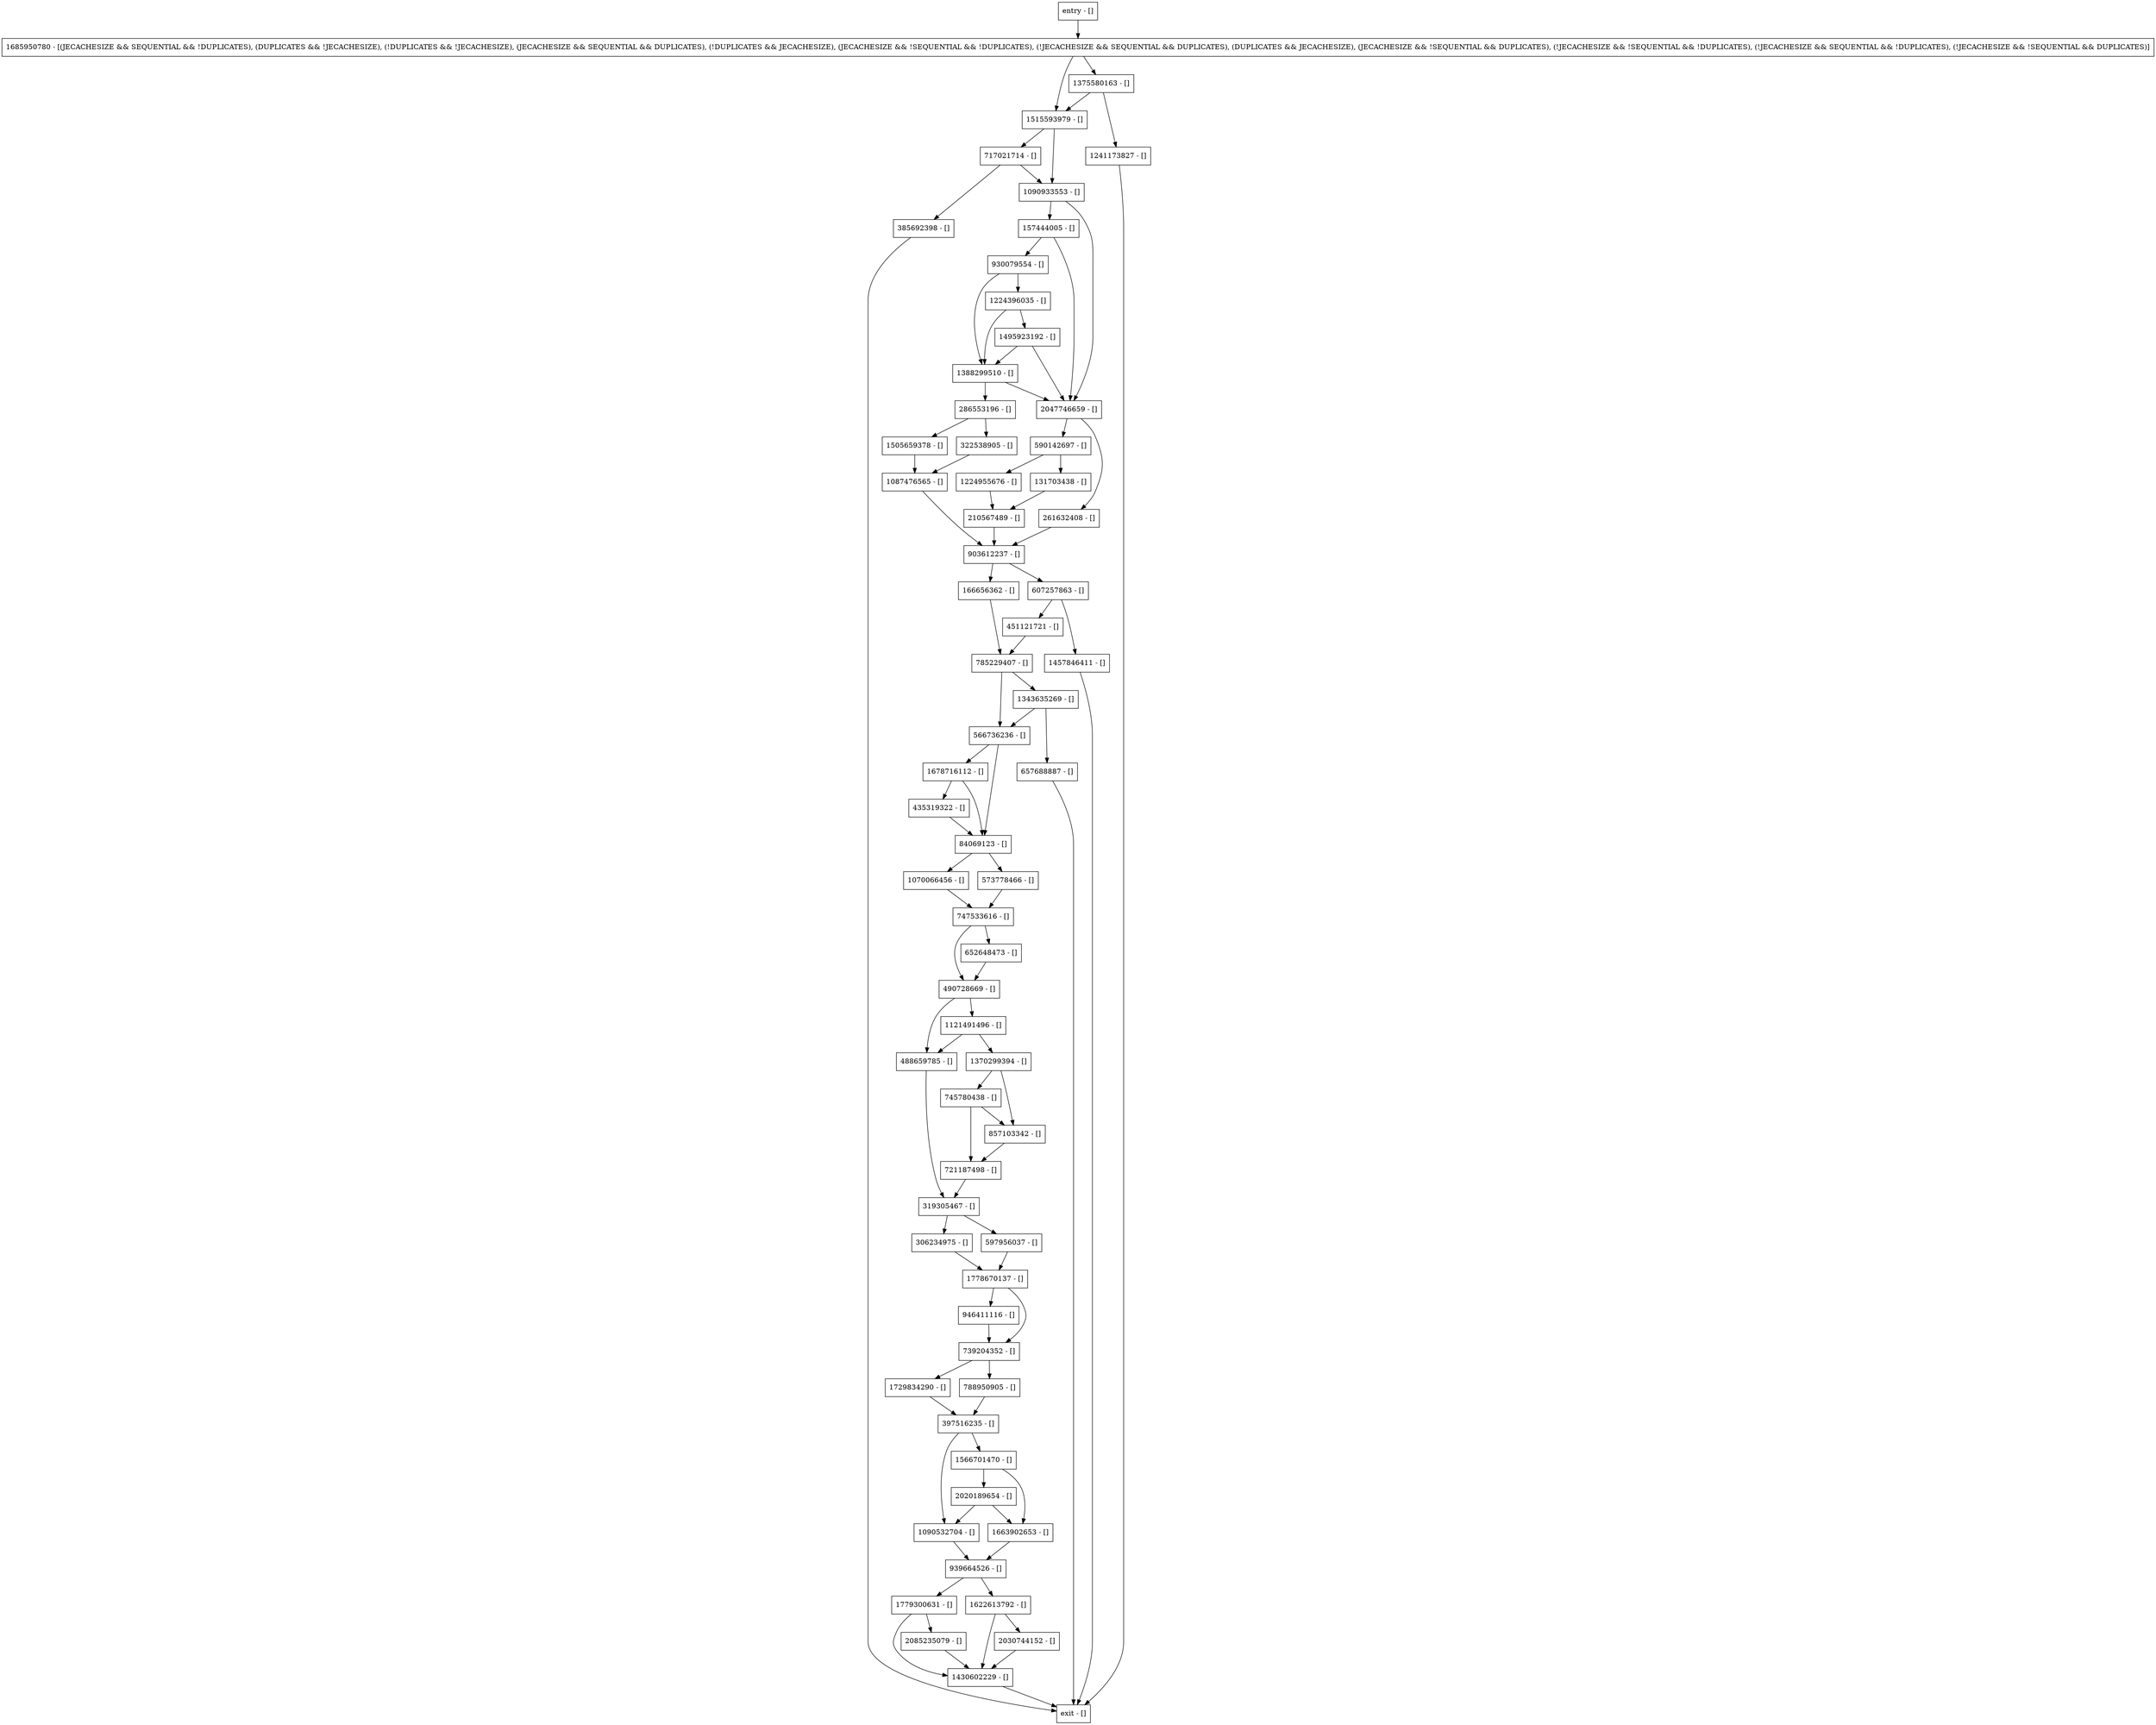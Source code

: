 digraph updateRecordInternal {
node [shape=record];
597956037 [label="597956037 - []"];
652648473 [label="652648473 - []"];
157444005 [label="157444005 - []"];
1224396035 [label="1224396035 - []"];
566736236 [label="566736236 - []"];
1121491496 [label="1121491496 - []"];
435319322 [label="435319322 - []"];
1495923192 [label="1495923192 - []"];
1457846411 [label="1457846411 - []"];
2030744152 [label="2030744152 - []"];
1685950780 [label="1685950780 - [(JECACHESIZE && SEQUENTIAL && !DUPLICATES), (DUPLICATES && !JECACHESIZE), (!DUPLICATES && !JECACHESIZE), (JECACHESIZE && SEQUENTIAL && DUPLICATES), (!DUPLICATES && JECACHESIZE), (JECACHESIZE && !SEQUENTIAL && !DUPLICATES), (!JECACHESIZE && SEQUENTIAL && DUPLICATES), (DUPLICATES && JECACHESIZE), (JECACHESIZE && !SEQUENTIAL && DUPLICATES), (!JECACHESIZE && !SEQUENTIAL && !DUPLICATES), (!JECACHESIZE && SEQUENTIAL && !DUPLICATES), (!JECACHESIZE && !SEQUENTIAL && DUPLICATES)]"];
721187498 [label="721187498 - []"];
1090532704 [label="1090532704 - []"];
1241173827 [label="1241173827 - []"];
903612237 [label="903612237 - []"];
590142697 [label="590142697 - []"];
319305467 [label="319305467 - []"];
1515593979 [label="1515593979 - []"];
1566701470 [label="1566701470 - []"];
2085235079 [label="2085235079 - []"];
717021714 [label="717021714 - []"];
857103342 [label="857103342 - []"];
entry [label="entry - []"];
exit [label="exit - []"];
322538905 [label="322538905 - []"];
306234975 [label="306234975 - []"];
788950905 [label="788950905 - []"];
166656362 [label="166656362 - []"];
385692398 [label="385692398 - []"];
488659785 [label="488659785 - []"];
2020189654 [label="2020189654 - []"];
657688887 [label="657688887 - []"];
1663902653 [label="1663902653 - []"];
573778466 [label="573778466 - []"];
1729834290 [label="1729834290 - []"];
1090933553 [label="1090933553 - []"];
1224955676 [label="1224955676 - []"];
490728669 [label="490728669 - []"];
261632408 [label="261632408 - []"];
739204352 [label="739204352 - []"];
930079554 [label="930079554 - []"];
84069123 [label="84069123 - []"];
785229407 [label="785229407 - []"];
1430602229 [label="1430602229 - []"];
451121721 [label="451121721 - []"];
1678716112 [label="1678716112 - []"];
747533616 [label="747533616 - []"];
1779300631 [label="1779300631 - []"];
745780438 [label="745780438 - []"];
1505659378 [label="1505659378 - []"];
1343635269 [label="1343635269 - []"];
1087476565 [label="1087476565 - []"];
286553196 [label="286553196 - []"];
607257863 [label="607257863 - []"];
1778670137 [label="1778670137 - []"];
946411116 [label="946411116 - []"];
2047746659 [label="2047746659 - []"];
131703438 [label="131703438 - []"];
397516235 [label="397516235 - []"];
210567489 [label="210567489 - []"];
939664526 [label="939664526 - []"];
1070066456 [label="1070066456 - []"];
1375580163 [label="1375580163 - []"];
1388299510 [label="1388299510 - []"];
1370299394 [label="1370299394 - []"];
1622613792 [label="1622613792 - []"];
entry;
exit;
597956037 -> 1778670137;
652648473 -> 490728669;
157444005 -> 2047746659;
157444005 -> 930079554;
1224396035 -> 1495923192;
1224396035 -> 1388299510;
566736236 -> 84069123;
566736236 -> 1678716112;
1121491496 -> 1370299394;
1121491496 -> 488659785;
435319322 -> 84069123;
1495923192 -> 2047746659;
1495923192 -> 1388299510;
1457846411 -> exit;
2030744152 -> 1430602229;
1685950780 -> 1375580163;
1685950780 -> 1515593979;
721187498 -> 319305467;
1090532704 -> 939664526;
1241173827 -> exit;
903612237 -> 166656362;
903612237 -> 607257863;
590142697 -> 131703438;
590142697 -> 1224955676;
319305467 -> 597956037;
319305467 -> 306234975;
1515593979 -> 1090933553;
1515593979 -> 717021714;
1566701470 -> 1663902653;
1566701470 -> 2020189654;
2085235079 -> 1430602229;
717021714 -> 1090933553;
717021714 -> 385692398;
857103342 -> 721187498;
entry -> 1685950780;
322538905 -> 1087476565;
306234975 -> 1778670137;
788950905 -> 397516235;
166656362 -> 785229407;
385692398 -> exit;
488659785 -> 319305467;
2020189654 -> 1663902653;
2020189654 -> 1090532704;
657688887 -> exit;
1663902653 -> 939664526;
573778466 -> 747533616;
1729834290 -> 397516235;
1090933553 -> 2047746659;
1090933553 -> 157444005;
1224955676 -> 210567489;
490728669 -> 488659785;
490728669 -> 1121491496;
261632408 -> 903612237;
739204352 -> 788950905;
739204352 -> 1729834290;
930079554 -> 1224396035;
930079554 -> 1388299510;
84069123 -> 1070066456;
84069123 -> 573778466;
785229407 -> 1343635269;
785229407 -> 566736236;
1430602229 -> exit;
451121721 -> 785229407;
1678716112 -> 84069123;
1678716112 -> 435319322;
747533616 -> 652648473;
747533616 -> 490728669;
1779300631 -> 2085235079;
1779300631 -> 1430602229;
745780438 -> 857103342;
745780438 -> 721187498;
1505659378 -> 1087476565;
1343635269 -> 657688887;
1343635269 -> 566736236;
1087476565 -> 903612237;
286553196 -> 1505659378;
286553196 -> 322538905;
607257863 -> 1457846411;
607257863 -> 451121721;
1778670137 -> 946411116;
1778670137 -> 739204352;
946411116 -> 739204352;
2047746659 -> 590142697;
2047746659 -> 261632408;
131703438 -> 210567489;
397516235 -> 1090532704;
397516235 -> 1566701470;
210567489 -> 903612237;
939664526 -> 1779300631;
939664526 -> 1622613792;
1070066456 -> 747533616;
1375580163 -> 1241173827;
1375580163 -> 1515593979;
1388299510 -> 2047746659;
1388299510 -> 286553196;
1370299394 -> 857103342;
1370299394 -> 745780438;
1622613792 -> 2030744152;
1622613792 -> 1430602229;
}
